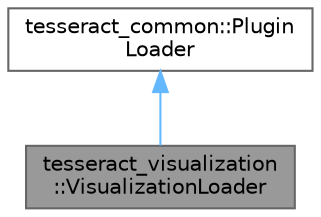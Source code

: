 digraph "tesseract_visualization::VisualizationLoader"
{
 // LATEX_PDF_SIZE
  bgcolor="transparent";
  edge [fontname=Helvetica,fontsize=10,labelfontname=Helvetica,labelfontsize=10];
  node [fontname=Helvetica,fontsize=10,shape=box,height=0.2,width=0.4];
  Node1 [label="tesseract_visualization\l::VisualizationLoader",height=0.2,width=0.4,color="gray40", fillcolor="grey60", style="filled", fontcolor="black",tooltip="This is used to dynamically load tesseract visualizer. This class must remain around for the life of ..."];
  Node2 -> Node1 [dir="back",color="steelblue1",style="solid"];
  Node2 [label="tesseract_common::Plugin\lLoader",height=0.2,width=0.4,color="gray40", fillcolor="white", style="filled",URL="$d1/da5/classtesseract__common_1_1PluginLoader.html",tooltip="This is a utility class for loading plugins within Tesseract."];
}
